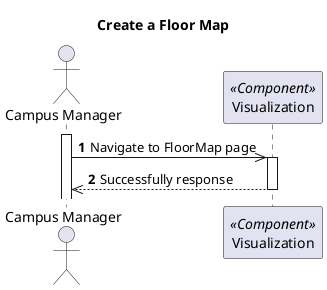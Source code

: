 @startuml
'https://plantuml.com/sequence-diagram

autonumber
skinparam packageStyle rect

title Create a Floor Map

actor "Campus Manager" as CM
participant "Visualization" as MD <<Component>>

activate CM
CM->> MD : Navigate to FloorMap page

activate MD
CM<<--- MD : Successfully response
deactivate MD
@enduml
